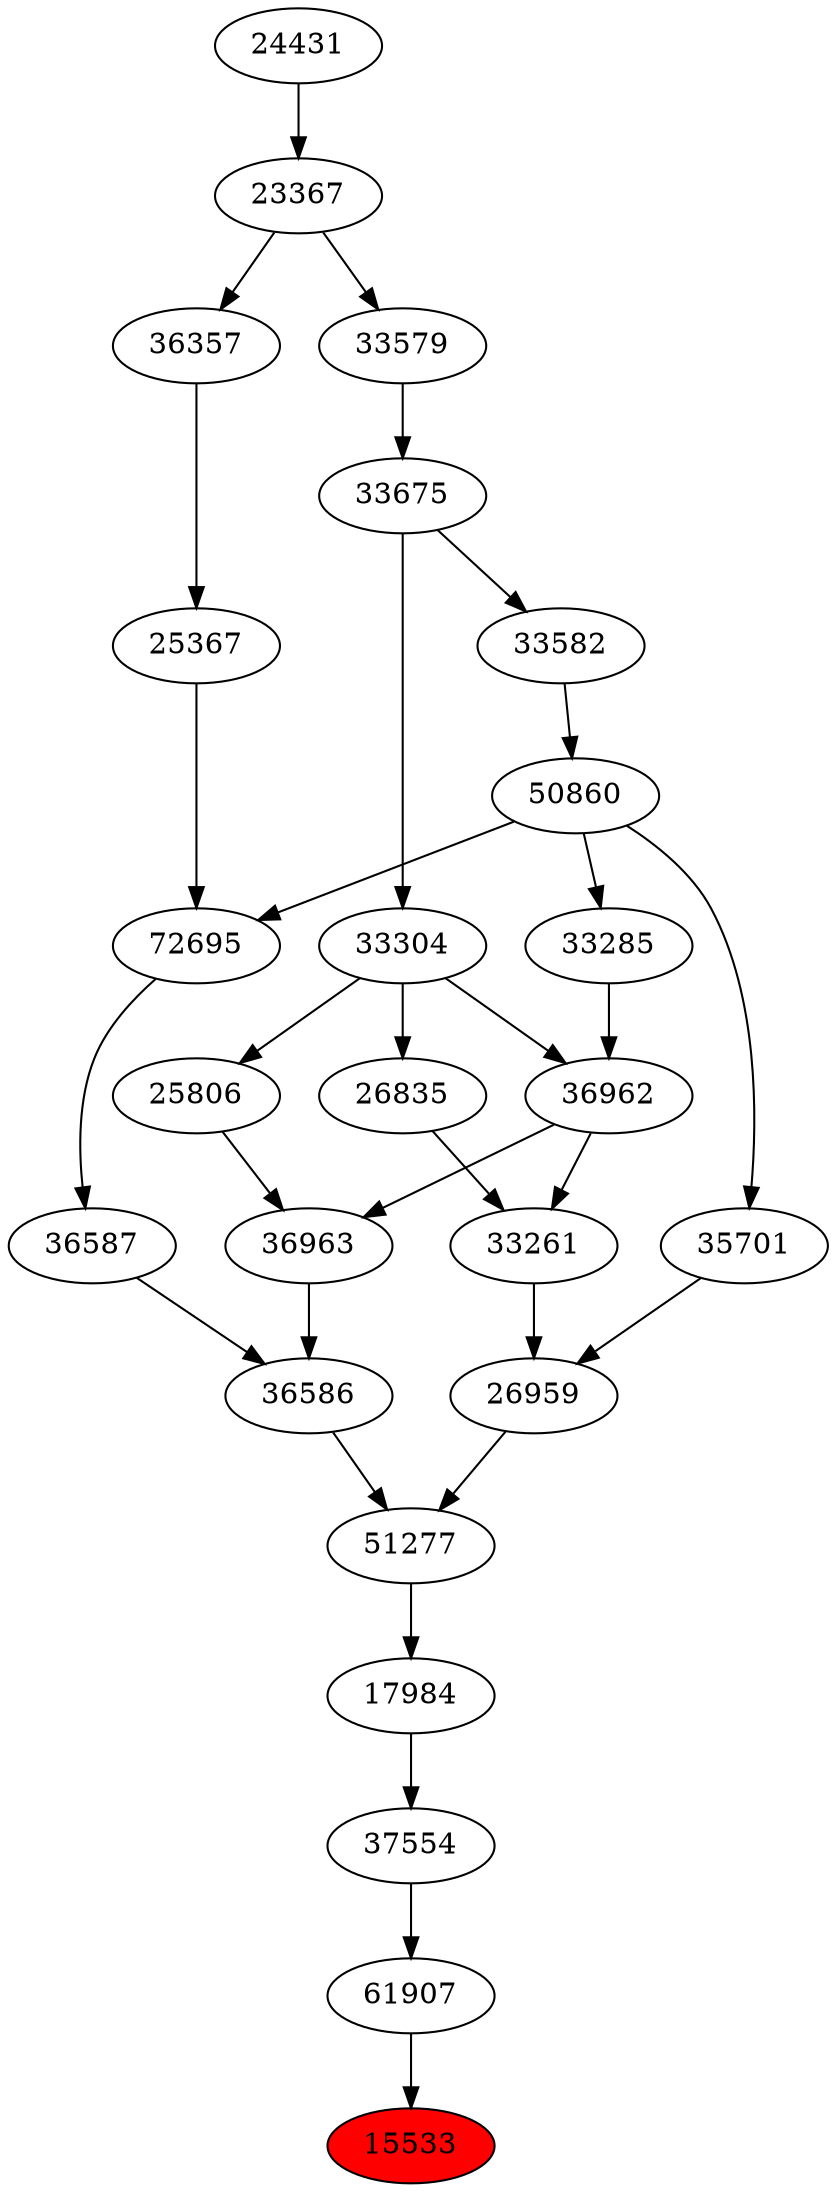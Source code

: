 strict digraph{ 
15533 [label="15533" fillcolor=red style=filled]
61907 -> 15533
61907 [label="61907"]
37554 -> 61907
37554 [label="37554"]
17984 -> 37554
17984 [label="17984"]
51277 -> 17984
51277 [label="51277"]
36586 -> 51277
26959 -> 51277
36586 [label="36586"]
36587 -> 36586
36963 -> 36586
26959 [label="26959"]
35701 -> 26959
33261 -> 26959
36587 [label="36587"]
72695 -> 36587
36963 [label="36963"]
36962 -> 36963
25806 -> 36963
35701 [label="35701"]
50860 -> 35701
33261 [label="33261"]
36962 -> 33261
26835 -> 33261
72695 [label="72695"]
50860 -> 72695
25367 -> 72695
36962 [label="36962"]
33285 -> 36962
33304 -> 36962
25806 [label="25806"]
33304 -> 25806
50860 [label="50860"]
33582 -> 50860
26835 [label="26835"]
33304 -> 26835
25367 [label="25367"]
36357 -> 25367
33285 [label="33285"]
50860 -> 33285
33304 [label="33304"]
33675 -> 33304
33582 [label="33582"]
33675 -> 33582
36357 [label="36357"]
23367 -> 36357
33675 [label="33675"]
33579 -> 33675
23367 [label="23367"]
24431 -> 23367
33579 [label="33579"]
23367 -> 33579
24431 [label="24431"]
}